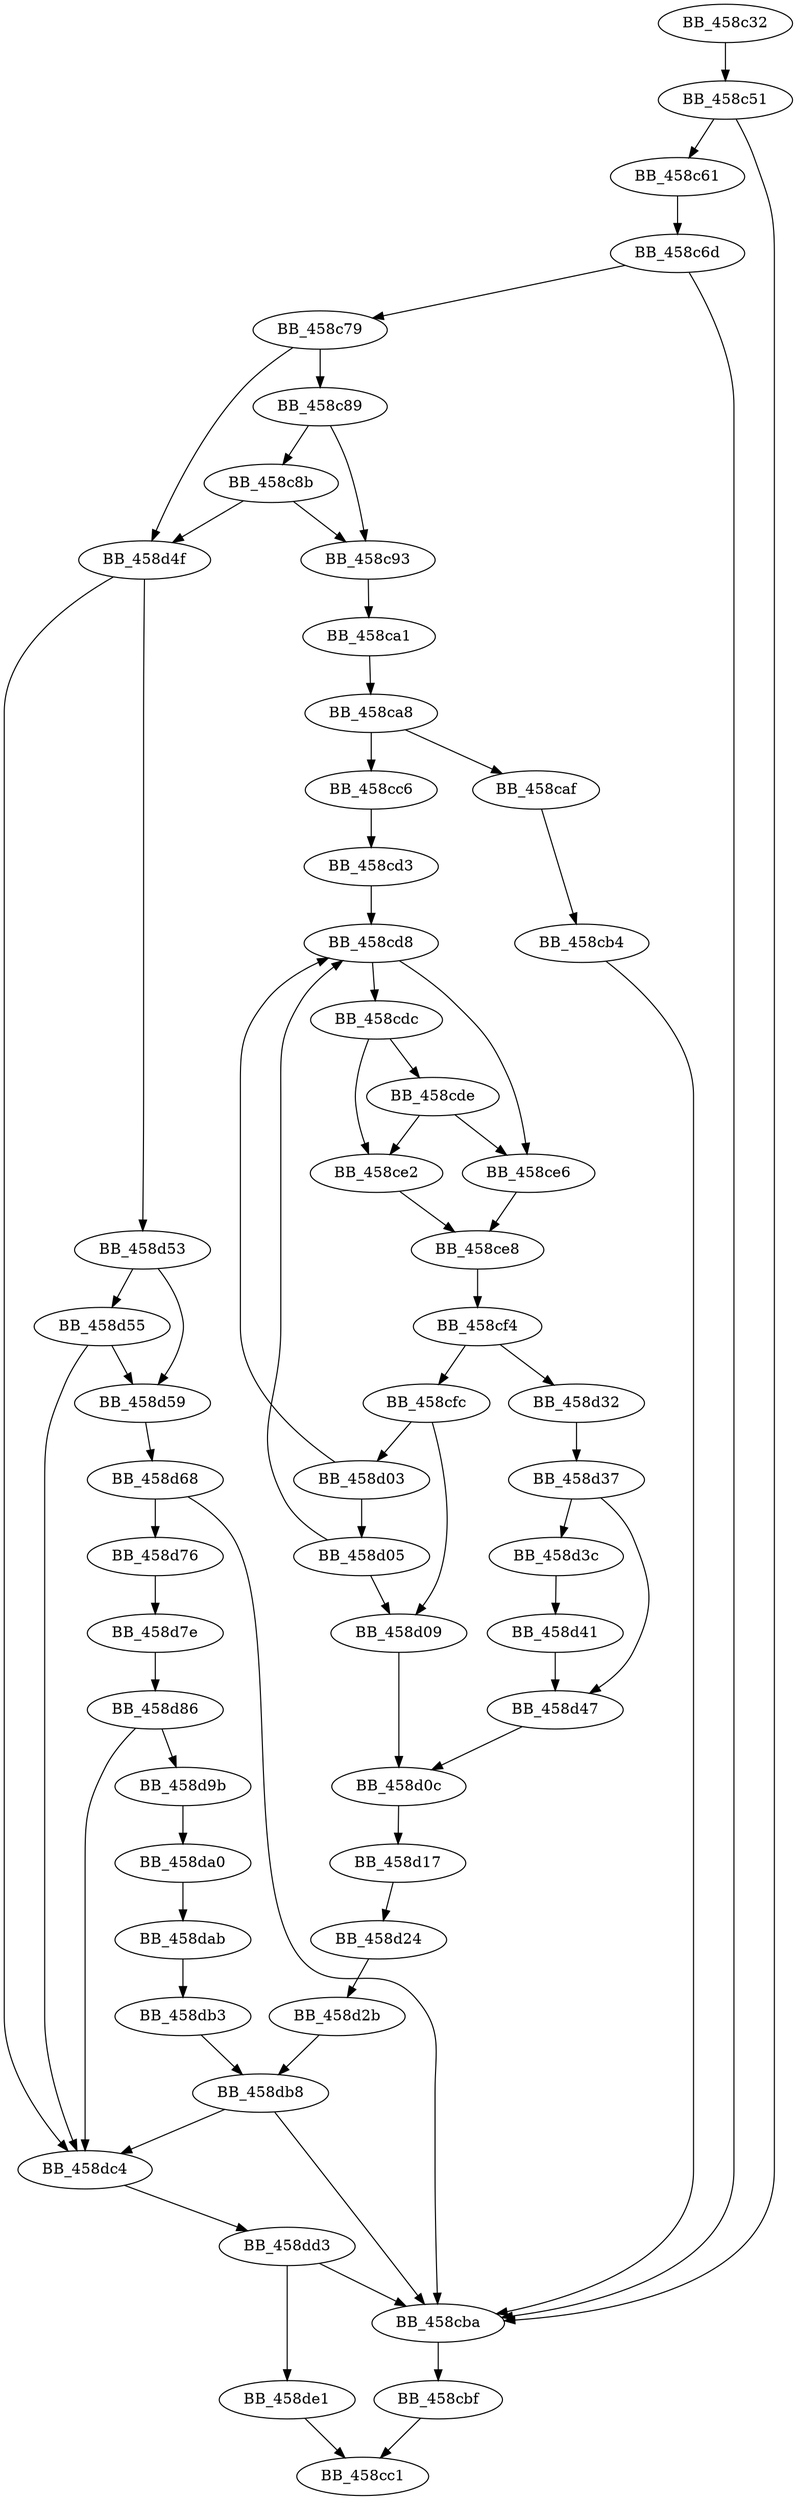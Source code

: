 DiGraph sub_458C32{
BB_458c32->BB_458c51
BB_458c51->BB_458c61
BB_458c51->BB_458cba
BB_458c61->BB_458c6d
BB_458c6d->BB_458c79
BB_458c6d->BB_458cba
BB_458c79->BB_458c89
BB_458c79->BB_458d4f
BB_458c89->BB_458c8b
BB_458c89->BB_458c93
BB_458c8b->BB_458c93
BB_458c8b->BB_458d4f
BB_458c93->BB_458ca1
BB_458ca1->BB_458ca8
BB_458ca8->BB_458caf
BB_458ca8->BB_458cc6
BB_458caf->BB_458cb4
BB_458cb4->BB_458cba
BB_458cba->BB_458cbf
BB_458cbf->BB_458cc1
BB_458cc6->BB_458cd3
BB_458cd3->BB_458cd8
BB_458cd8->BB_458cdc
BB_458cd8->BB_458ce6
BB_458cdc->BB_458cde
BB_458cdc->BB_458ce2
BB_458cde->BB_458ce2
BB_458cde->BB_458ce6
BB_458ce2->BB_458ce8
BB_458ce6->BB_458ce8
BB_458ce8->BB_458cf4
BB_458cf4->BB_458cfc
BB_458cf4->BB_458d32
BB_458cfc->BB_458d03
BB_458cfc->BB_458d09
BB_458d03->BB_458cd8
BB_458d03->BB_458d05
BB_458d05->BB_458cd8
BB_458d05->BB_458d09
BB_458d09->BB_458d0c
BB_458d0c->BB_458d17
BB_458d17->BB_458d24
BB_458d24->BB_458d2b
BB_458d2b->BB_458db8
BB_458d32->BB_458d37
BB_458d37->BB_458d3c
BB_458d37->BB_458d47
BB_458d3c->BB_458d41
BB_458d41->BB_458d47
BB_458d47->BB_458d0c
BB_458d4f->BB_458d53
BB_458d4f->BB_458dc4
BB_458d53->BB_458d55
BB_458d53->BB_458d59
BB_458d55->BB_458d59
BB_458d55->BB_458dc4
BB_458d59->BB_458d68
BB_458d68->BB_458cba
BB_458d68->BB_458d76
BB_458d76->BB_458d7e
BB_458d7e->BB_458d86
BB_458d86->BB_458d9b
BB_458d86->BB_458dc4
BB_458d9b->BB_458da0
BB_458da0->BB_458dab
BB_458dab->BB_458db3
BB_458db3->BB_458db8
BB_458db8->BB_458cba
BB_458db8->BB_458dc4
BB_458dc4->BB_458dd3
BB_458dd3->BB_458cba
BB_458dd3->BB_458de1
BB_458de1->BB_458cc1
}
